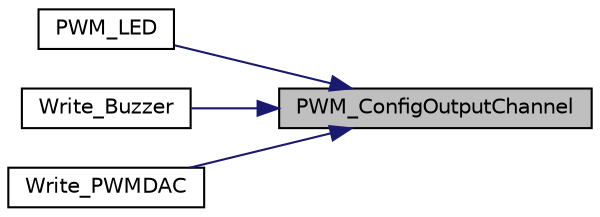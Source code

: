 digraph "PWM_ConfigOutputChannel"
{
 // LATEX_PDF_SIZE
  edge [fontname="Helvetica",fontsize="10",labelfontname="Helvetica",labelfontsize="10"];
  node [fontname="Helvetica",fontsize="10",shape=record];
  rankdir="RL";
  Node1 [label="PWM_ConfigOutputChannel",height=0.2,width=0.4,color="black", fillcolor="grey75", style="filled", fontcolor="black",tooltip="This function config PWM generator and get the nearest frequency in edge aligned auto-reload mode."];
  Node1 -> Node2 [dir="back",color="midnightblue",fontsize="10",style="solid",fontname="Helvetica"];
  Node2 [label="PWM_LED",height=0.2,width=0.4,color="black", fillcolor="white", style="filled",URL="$da/d69/group___nano130___basic01___f_u_n_c_t_i_o_n_s.html#gafe905feae1e53e60804c40408492c091",tooltip="Set PWM clock enable and HCLK as PWM clock source, PWM frequency is 100Hz, duty 30% and enable output..."];
  Node1 -> Node3 [dir="back",color="midnightblue",fontsize="10",style="solid",fontname="Helvetica"];
  Node3 [label="Write_Buzzer",height=0.2,width=0.4,color="black", fillcolor="white", style="filled",URL="$da/d69/group___nano130___basic01___f_u_n_c_t_i_o_n_s.html#ga95783adb00f3964b7c9ca8f2f73663ed",tooltip="This function set PWM output frequence and duty to drive Buzzer module."];
  Node1 -> Node4 [dir="back",color="midnightblue",fontsize="10",style="solid",fontname="Helvetica"];
  Node4 [label="Write_PWMDAC",height=0.2,width=0.4,color="black", fillcolor="white", style="filled",URL="$da/d69/group___nano130___basic01___f_u_n_c_t_i_o_n_s.html#ga39cdaeb907b947060373abdd2a1df038",tooltip="This function is used to set PWM for PWM DAC."];
}
